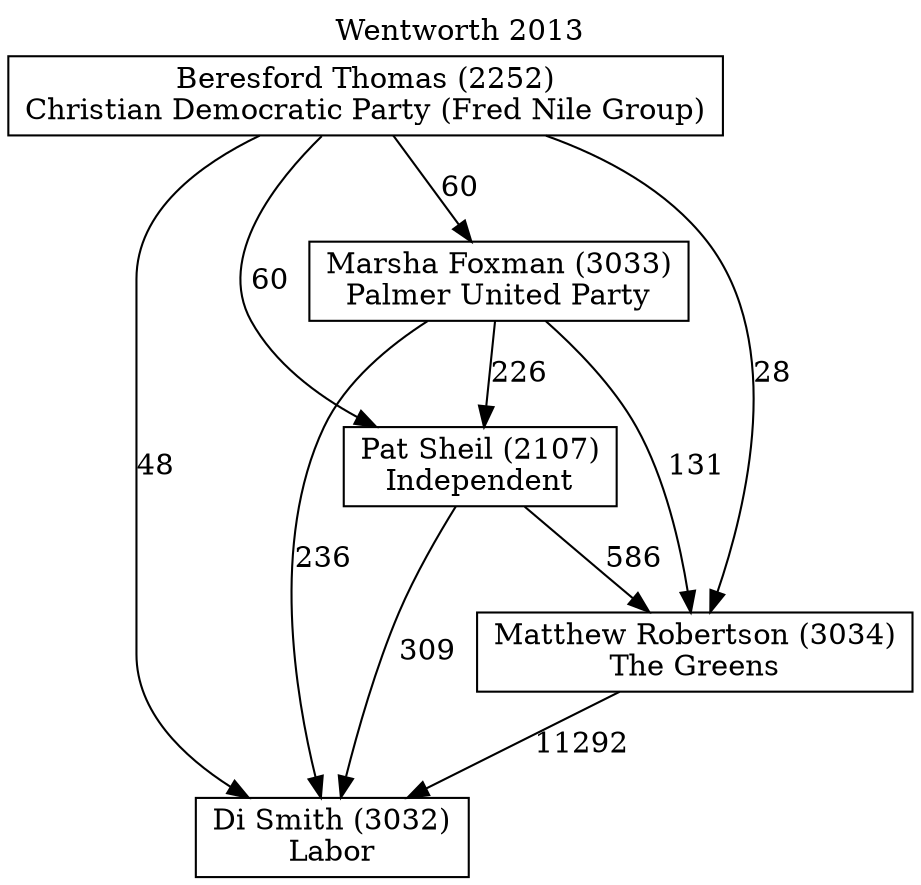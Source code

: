 // House preference flow
digraph "Di Smith (3032)_Wentworth_2013" {
	graph [label="Wentworth 2013" labelloc=t mclimit=10]
	node [shape=box]
	"Beresford Thomas (2252)" [label="Beresford Thomas (2252)
Christian Democratic Party (Fred Nile Group)"]
	"Di Smith (3032)" [label="Di Smith (3032)
Labor"]
	"Marsha Foxman (3033)" [label="Marsha Foxman (3033)
Palmer United Party"]
	"Matthew Robertson (3034)" [label="Matthew Robertson (3034)
The Greens"]
	"Pat Sheil (2107)" [label="Pat Sheil (2107)
Independent"]
	"Beresford Thomas (2252)" -> "Di Smith (3032)" [label=48]
	"Beresford Thomas (2252)" -> "Marsha Foxman (3033)" [label=60]
	"Beresford Thomas (2252)" -> "Matthew Robertson (3034)" [label=28]
	"Beresford Thomas (2252)" -> "Pat Sheil (2107)" [label=60]
	"Marsha Foxman (3033)" -> "Di Smith (3032)" [label=236]
	"Marsha Foxman (3033)" -> "Matthew Robertson (3034)" [label=131]
	"Marsha Foxman (3033)" -> "Pat Sheil (2107)" [label=226]
	"Matthew Robertson (3034)" -> "Di Smith (3032)" [label=11292]
	"Pat Sheil (2107)" -> "Di Smith (3032)" [label=309]
	"Pat Sheil (2107)" -> "Matthew Robertson (3034)" [label=586]
}
